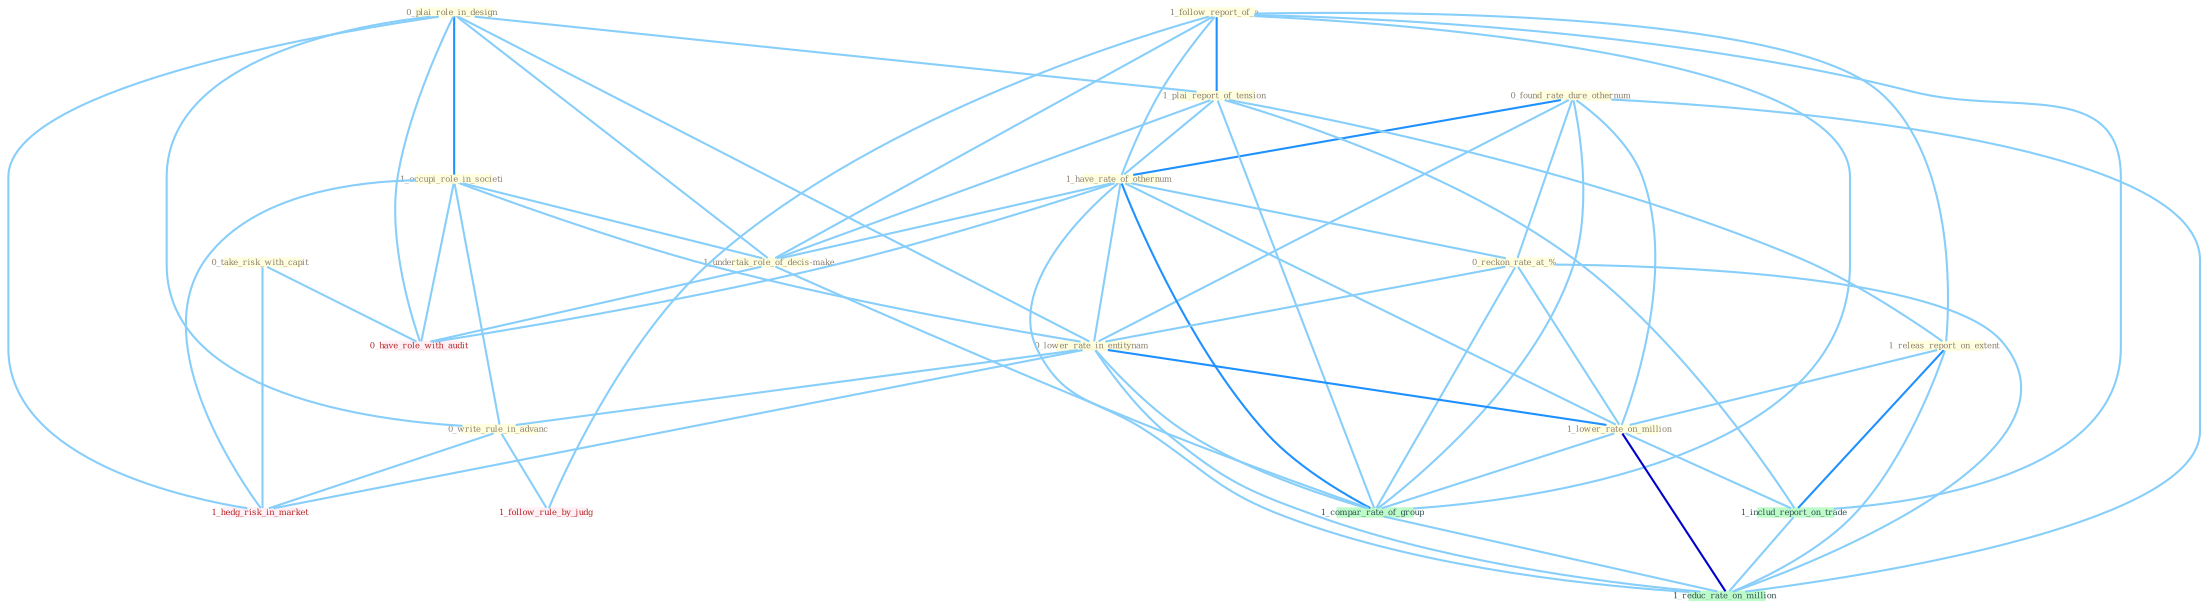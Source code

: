 Graph G{ 
    node
    [shape=polygon,style=filled,width=.5,height=.06,color="#BDFCC9",fixedsize=true,fontsize=4,
    fontcolor="#2f4f4f"];
    {node
    [color="#ffffe0", fontcolor="#8b7d6b"] "0_plai_role_in_design " "1_follow_report_of_a " "0_found_rate_dure_othernum " "1_plai_report_of_tension " "1_have_rate_of_othernum " "0_reckon_rate_at_% " "1_releas_report_on_extent " "1_occupi_role_in_societi " "1_undertak_role_of_decis-make " "0_lower_rate_in_entitynam " "0_take_risk_with_capit " "0_write_rule_in_advanc " "1_lower_rate_on_million "}
{node [color="#fff0f5", fontcolor="#b22222"] "1_follow_rule_by_judg " "1_hedg_risk_in_market " "0_have_role_with_audit "}
edge [color="#B0E2FF"];

	"0_plai_role_in_design " -- "1_plai_report_of_tension " [w="1", color="#87cefa" ];
	"0_plai_role_in_design " -- "1_occupi_role_in_societi " [w="2", color="#1e90ff" , len=0.8];
	"0_plai_role_in_design " -- "1_undertak_role_of_decis-make " [w="1", color="#87cefa" ];
	"0_plai_role_in_design " -- "0_lower_rate_in_entitynam " [w="1", color="#87cefa" ];
	"0_plai_role_in_design " -- "0_write_rule_in_advanc " [w="1", color="#87cefa" ];
	"0_plai_role_in_design " -- "1_hedg_risk_in_market " [w="1", color="#87cefa" ];
	"0_plai_role_in_design " -- "0_have_role_with_audit " [w="1", color="#87cefa" ];
	"1_follow_report_of_a " -- "1_plai_report_of_tension " [w="2", color="#1e90ff" , len=0.8];
	"1_follow_report_of_a " -- "1_have_rate_of_othernum " [w="1", color="#87cefa" ];
	"1_follow_report_of_a " -- "1_releas_report_on_extent " [w="1", color="#87cefa" ];
	"1_follow_report_of_a " -- "1_undertak_role_of_decis-make " [w="1", color="#87cefa" ];
	"1_follow_report_of_a " -- "1_includ_report_on_trade " [w="1", color="#87cefa" ];
	"1_follow_report_of_a " -- "1_compar_rate_of_group " [w="1", color="#87cefa" ];
	"1_follow_report_of_a " -- "1_follow_rule_by_judg " [w="1", color="#87cefa" ];
	"0_found_rate_dure_othernum " -- "1_have_rate_of_othernum " [w="2", color="#1e90ff" , len=0.8];
	"0_found_rate_dure_othernum " -- "0_reckon_rate_at_% " [w="1", color="#87cefa" ];
	"0_found_rate_dure_othernum " -- "0_lower_rate_in_entitynam " [w="1", color="#87cefa" ];
	"0_found_rate_dure_othernum " -- "1_lower_rate_on_million " [w="1", color="#87cefa" ];
	"0_found_rate_dure_othernum " -- "1_compar_rate_of_group " [w="1", color="#87cefa" ];
	"0_found_rate_dure_othernum " -- "1_reduc_rate_on_million " [w="1", color="#87cefa" ];
	"1_plai_report_of_tension " -- "1_have_rate_of_othernum " [w="1", color="#87cefa" ];
	"1_plai_report_of_tension " -- "1_releas_report_on_extent " [w="1", color="#87cefa" ];
	"1_plai_report_of_tension " -- "1_undertak_role_of_decis-make " [w="1", color="#87cefa" ];
	"1_plai_report_of_tension " -- "1_includ_report_on_trade " [w="1", color="#87cefa" ];
	"1_plai_report_of_tension " -- "1_compar_rate_of_group " [w="1", color="#87cefa" ];
	"1_have_rate_of_othernum " -- "0_reckon_rate_at_% " [w="1", color="#87cefa" ];
	"1_have_rate_of_othernum " -- "1_undertak_role_of_decis-make " [w="1", color="#87cefa" ];
	"1_have_rate_of_othernum " -- "0_lower_rate_in_entitynam " [w="1", color="#87cefa" ];
	"1_have_rate_of_othernum " -- "1_lower_rate_on_million " [w="1", color="#87cefa" ];
	"1_have_rate_of_othernum " -- "1_compar_rate_of_group " [w="2", color="#1e90ff" , len=0.8];
	"1_have_rate_of_othernum " -- "1_reduc_rate_on_million " [w="1", color="#87cefa" ];
	"1_have_rate_of_othernum " -- "0_have_role_with_audit " [w="1", color="#87cefa" ];
	"0_reckon_rate_at_% " -- "0_lower_rate_in_entitynam " [w="1", color="#87cefa" ];
	"0_reckon_rate_at_% " -- "1_lower_rate_on_million " [w="1", color="#87cefa" ];
	"0_reckon_rate_at_% " -- "1_compar_rate_of_group " [w="1", color="#87cefa" ];
	"0_reckon_rate_at_% " -- "1_reduc_rate_on_million " [w="1", color="#87cefa" ];
	"1_releas_report_on_extent " -- "1_lower_rate_on_million " [w="1", color="#87cefa" ];
	"1_releas_report_on_extent " -- "1_includ_report_on_trade " [w="2", color="#1e90ff" , len=0.8];
	"1_releas_report_on_extent " -- "1_reduc_rate_on_million " [w="1", color="#87cefa" ];
	"1_occupi_role_in_societi " -- "1_undertak_role_of_decis-make " [w="1", color="#87cefa" ];
	"1_occupi_role_in_societi " -- "0_lower_rate_in_entitynam " [w="1", color="#87cefa" ];
	"1_occupi_role_in_societi " -- "0_write_rule_in_advanc " [w="1", color="#87cefa" ];
	"1_occupi_role_in_societi " -- "1_hedg_risk_in_market " [w="1", color="#87cefa" ];
	"1_occupi_role_in_societi " -- "0_have_role_with_audit " [w="1", color="#87cefa" ];
	"1_undertak_role_of_decis-make " -- "1_compar_rate_of_group " [w="1", color="#87cefa" ];
	"1_undertak_role_of_decis-make " -- "0_have_role_with_audit " [w="1", color="#87cefa" ];
	"0_lower_rate_in_entitynam " -- "0_write_rule_in_advanc " [w="1", color="#87cefa" ];
	"0_lower_rate_in_entitynam " -- "1_lower_rate_on_million " [w="2", color="#1e90ff" , len=0.8];
	"0_lower_rate_in_entitynam " -- "1_compar_rate_of_group " [w="1", color="#87cefa" ];
	"0_lower_rate_in_entitynam " -- "1_hedg_risk_in_market " [w="1", color="#87cefa" ];
	"0_lower_rate_in_entitynam " -- "1_reduc_rate_on_million " [w="1", color="#87cefa" ];
	"0_take_risk_with_capit " -- "1_hedg_risk_in_market " [w="1", color="#87cefa" ];
	"0_take_risk_with_capit " -- "0_have_role_with_audit " [w="1", color="#87cefa" ];
	"0_write_rule_in_advanc " -- "1_follow_rule_by_judg " [w="1", color="#87cefa" ];
	"0_write_rule_in_advanc " -- "1_hedg_risk_in_market " [w="1", color="#87cefa" ];
	"1_lower_rate_on_million " -- "1_includ_report_on_trade " [w="1", color="#87cefa" ];
	"1_lower_rate_on_million " -- "1_compar_rate_of_group " [w="1", color="#87cefa" ];
	"1_lower_rate_on_million " -- "1_reduc_rate_on_million " [w="3", color="#0000cd" , len=0.6];
	"1_includ_report_on_trade " -- "1_reduc_rate_on_million " [w="1", color="#87cefa" ];
	"1_compar_rate_of_group " -- "1_reduc_rate_on_million " [w="1", color="#87cefa" ];
}